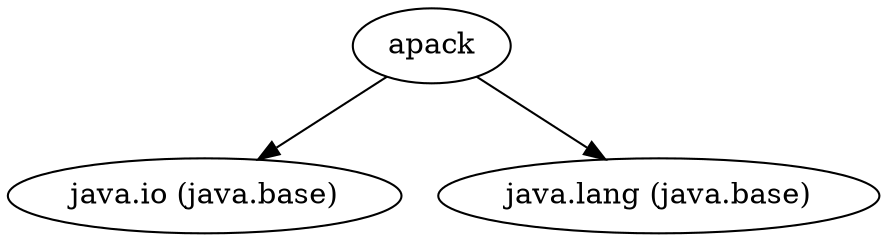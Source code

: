 digraph "a" {
    // Path: /Users/ankitrai/Documents/source/personal-docs/code/java-11-cert/code/java-11-cert-modules-1/mod2/bin/a
   "apack"                                            -> "java.io (java.base)";
   "apack"                                            -> "java.lang (java.base)";
}
